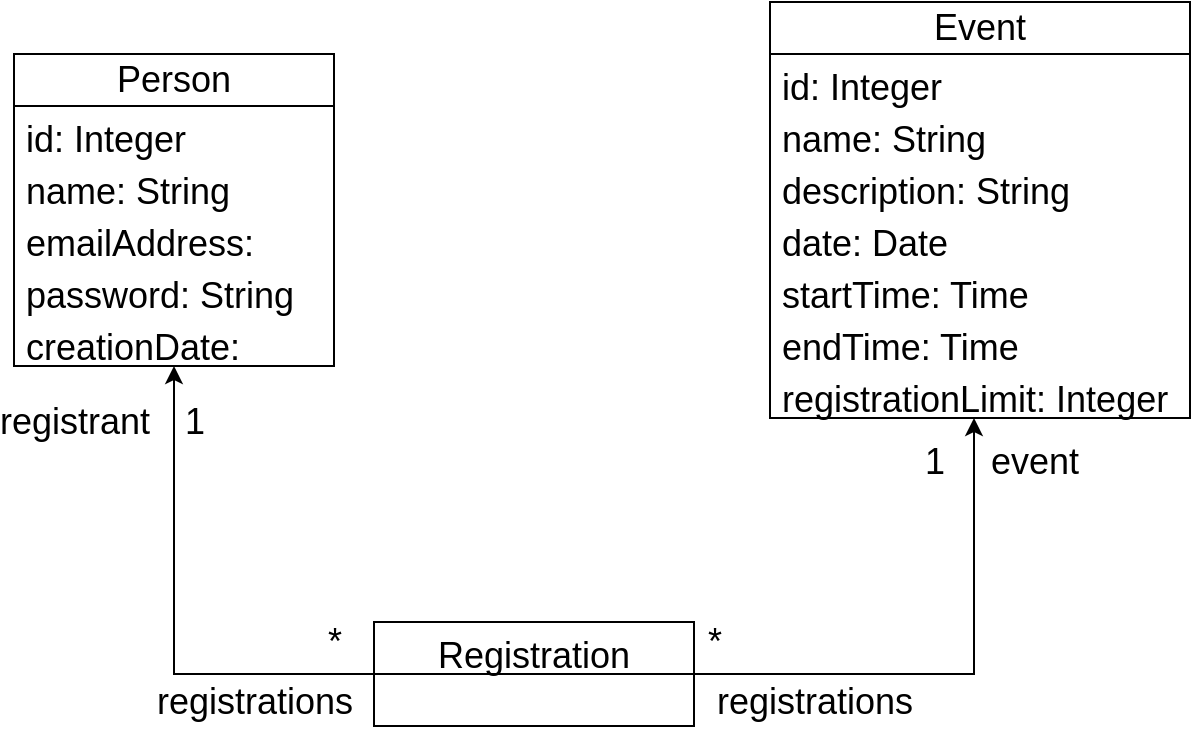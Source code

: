 <mxfile version="24.7.16">
  <diagram name="Page-1" id="psS7wmOHLbgppXE1PZr3">
    <mxGraphModel dx="2074" dy="1126" grid="1" gridSize="10" guides="1" tooltips="1" connect="1" arrows="1" fold="1" page="1" pageScale="1" pageWidth="850" pageHeight="1100" math="0" shadow="0">
      <root>
        <mxCell id="0" />
        <mxCell id="1" parent="0" />
        <mxCell id="XQQ9kC0VtD_jCIsFCZry-12" style="edgeStyle=orthogonalEdgeStyle;rounded=0;orthogonalLoop=1;jettySize=auto;html=1;startArrow=classic;startFill=1;endArrow=none;endFill=0;fontSize=18;fontStyle=0" edge="1" parent="1" source="yvPCApH2F3Dqxlk0UL5A-6" target="XQQ9kC0VtD_jCIsFCZry-8">
          <mxGeometry relative="1" as="geometry">
            <Array as="points">
              <mxPoint x="240" y="556" />
            </Array>
          </mxGeometry>
        </mxCell>
        <mxCell id="XQQ9kC0VtD_jCIsFCZry-14" value="1" style="edgeLabel;html=1;align=center;verticalAlign=middle;resizable=0;points=[];fontSize=18;fontStyle=0" vertex="1" connectable="0" parent="XQQ9kC0VtD_jCIsFCZry-12">
          <mxGeometry x="-0.701" y="2" relative="1" as="geometry">
            <mxPoint x="8" y="-10" as="offset" />
          </mxGeometry>
        </mxCell>
        <mxCell id="XQQ9kC0VtD_jCIsFCZry-15" value="registrant" style="edgeLabel;html=1;align=center;verticalAlign=middle;resizable=0;points=[];fontSize=18;fontStyle=0" vertex="1" connectable="0" parent="XQQ9kC0VtD_jCIsFCZry-12">
          <mxGeometry x="-0.685" y="-2" relative="1" as="geometry">
            <mxPoint x="-48" y="-12" as="offset" />
          </mxGeometry>
        </mxCell>
        <mxCell id="XQQ9kC0VtD_jCIsFCZry-20" value="registrations" style="edgeLabel;html=1;align=center;verticalAlign=middle;resizable=0;points=[];fontSize=18;fontStyle=0" vertex="1" connectable="0" parent="XQQ9kC0VtD_jCIsFCZry-12">
          <mxGeometry x="0.567" y="1" relative="1" as="geometry">
            <mxPoint x="-5" y="15" as="offset" />
          </mxGeometry>
        </mxCell>
        <mxCell id="XQQ9kC0VtD_jCIsFCZry-21" value="*" style="edgeLabel;html=1;align=center;verticalAlign=middle;resizable=0;points=[];fontSize=18;fontStyle=0" vertex="1" connectable="0" parent="XQQ9kC0VtD_jCIsFCZry-12">
          <mxGeometry x="0.315" y="1" relative="1" as="geometry">
            <mxPoint x="67" y="-15" as="offset" />
          </mxGeometry>
        </mxCell>
        <mxCell id="yvPCApH2F3Dqxlk0UL5A-6" value="Person" style="swimlane;fontStyle=0;childLayout=stackLayout;horizontal=1;startSize=26;fillColor=none;horizontalStack=0;resizeParent=1;resizeParentMax=0;resizeLast=0;collapsible=1;marginBottom=0;whiteSpace=wrap;html=1;fontSize=18;" parent="1" vertex="1">
          <mxGeometry x="160" y="246" width="160" height="156" as="geometry" />
        </mxCell>
        <mxCell id="XQQ9kC0VtD_jCIsFCZry-1" value="id: Integer" style="text;strokeColor=none;fillColor=none;align=left;verticalAlign=top;spacingLeft=4;spacingRight=4;overflow=hidden;rotatable=0;points=[[0,0.5],[1,0.5]];portConstraint=eastwest;whiteSpace=wrap;html=1;fontSize=18;fontStyle=0" vertex="1" parent="yvPCApH2F3Dqxlk0UL5A-6">
          <mxGeometry y="26" width="160" height="26" as="geometry" />
        </mxCell>
        <mxCell id="yvPCApH2F3Dqxlk0UL5A-7" value="name: String" style="text;strokeColor=none;fillColor=none;align=left;verticalAlign=top;spacingLeft=4;spacingRight=4;overflow=hidden;rotatable=0;points=[[0,0.5],[1,0.5]];portConstraint=eastwest;whiteSpace=wrap;html=1;fontSize=18;fontStyle=0" parent="yvPCApH2F3Dqxlk0UL5A-6" vertex="1">
          <mxGeometry y="52" width="160" height="26" as="geometry" />
        </mxCell>
        <mxCell id="yvPCApH2F3Dqxlk0UL5A-10" value="emailAddress: String" style="text;strokeColor=none;fillColor=none;align=left;verticalAlign=top;spacingLeft=4;spacingRight=4;overflow=hidden;rotatable=0;points=[[0,0.5],[1,0.5]];portConstraint=eastwest;whiteSpace=wrap;html=1;fontSize=18;fontStyle=0" parent="yvPCApH2F3Dqxlk0UL5A-6" vertex="1">
          <mxGeometry y="78" width="160" height="26" as="geometry" />
        </mxCell>
        <mxCell id="yvPCApH2F3Dqxlk0UL5A-8" value="password: String" style="text;strokeColor=none;fillColor=none;align=left;verticalAlign=top;spacingLeft=4;spacingRight=4;overflow=hidden;rotatable=0;points=[[0,0.5],[1,0.5]];portConstraint=eastwest;whiteSpace=wrap;html=1;fontSize=18;fontStyle=0" parent="yvPCApH2F3Dqxlk0UL5A-6" vertex="1">
          <mxGeometry y="104" width="160" height="26" as="geometry" />
        </mxCell>
        <mxCell id="yvPCApH2F3Dqxlk0UL5A-9" value="&lt;div style=&quot;font-size: 18px;&quot;&gt;creationDate: Date&lt;/div&gt;" style="text;strokeColor=none;fillColor=none;align=left;verticalAlign=top;spacingLeft=4;spacingRight=4;overflow=hidden;rotatable=0;points=[[0,0.5],[1,0.5]];portConstraint=eastwest;whiteSpace=wrap;html=1;fontSize=18;fontStyle=0" parent="yvPCApH2F3Dqxlk0UL5A-6" vertex="1">
          <mxGeometry y="130" width="160" height="26" as="geometry" />
        </mxCell>
        <mxCell id="XQQ9kC0VtD_jCIsFCZry-13" style="edgeStyle=orthogonalEdgeStyle;rounded=0;orthogonalLoop=1;jettySize=auto;html=1;endArrow=none;endFill=0;startArrow=classic;startFill=1;fontSize=18;fontStyle=0" edge="1" parent="1" source="yvPCApH2F3Dqxlk0UL5A-11" target="XQQ9kC0VtD_jCIsFCZry-8">
          <mxGeometry relative="1" as="geometry">
            <Array as="points">
              <mxPoint x="640" y="556" />
            </Array>
          </mxGeometry>
        </mxCell>
        <mxCell id="XQQ9kC0VtD_jCIsFCZry-16" value="1" style="edgeLabel;html=1;align=center;verticalAlign=middle;resizable=0;points=[];fontSize=18;fontStyle=0" vertex="1" connectable="0" parent="XQQ9kC0VtD_jCIsFCZry-13">
          <mxGeometry x="-0.791" y="4" relative="1" as="geometry">
            <mxPoint x="-24" y="-6" as="offset" />
          </mxGeometry>
        </mxCell>
        <mxCell id="XQQ9kC0VtD_jCIsFCZry-17" value="event" style="edgeLabel;html=1;align=center;verticalAlign=middle;resizable=0;points=[];fontSize=18;fontStyle=0" vertex="1" connectable="0" parent="XQQ9kC0VtD_jCIsFCZry-13">
          <mxGeometry x="-0.567" y="-1" relative="1" as="geometry">
            <mxPoint x="31" y="-36" as="offset" />
          </mxGeometry>
        </mxCell>
        <mxCell id="XQQ9kC0VtD_jCIsFCZry-18" value="registrations" style="edgeLabel;html=1;align=center;verticalAlign=middle;resizable=0;points=[];fontSize=18;fontStyle=0" vertex="1" connectable="0" parent="XQQ9kC0VtD_jCIsFCZry-13">
          <mxGeometry x="0.672" y="-2" relative="1" as="geometry">
            <mxPoint x="16" y="16" as="offset" />
          </mxGeometry>
        </mxCell>
        <mxCell id="XQQ9kC0VtD_jCIsFCZry-19" value="*" style="edgeLabel;html=1;align=center;verticalAlign=middle;resizable=0;points=[];fontSize=18;fontStyle=0" vertex="1" connectable="0" parent="XQQ9kC0VtD_jCIsFCZry-13">
          <mxGeometry x="0.179" y="1" relative="1" as="geometry">
            <mxPoint x="-100" y="-17" as="offset" />
          </mxGeometry>
        </mxCell>
        <mxCell id="yvPCApH2F3Dqxlk0UL5A-11" value="Event" style="swimlane;fontStyle=0;childLayout=stackLayout;horizontal=1;startSize=26;fillColor=none;horizontalStack=0;resizeParent=1;resizeParentMax=0;resizeLast=0;collapsible=1;marginBottom=0;whiteSpace=wrap;html=1;fontSize=18;" parent="1" vertex="1">
          <mxGeometry x="538" y="220" width="210" height="208" as="geometry" />
        </mxCell>
        <mxCell id="XQQ9kC0VtD_jCIsFCZry-2" value="id: Integer" style="text;strokeColor=none;fillColor=none;align=left;verticalAlign=top;spacingLeft=4;spacingRight=4;overflow=hidden;rotatable=0;points=[[0,0.5],[1,0.5]];portConstraint=eastwest;whiteSpace=wrap;html=1;fontSize=18;fontStyle=0" vertex="1" parent="yvPCApH2F3Dqxlk0UL5A-11">
          <mxGeometry y="26" width="210" height="26" as="geometry" />
        </mxCell>
        <mxCell id="yvPCApH2F3Dqxlk0UL5A-12" value="name: String" style="text;strokeColor=none;fillColor=none;align=left;verticalAlign=top;spacingLeft=4;spacingRight=4;overflow=hidden;rotatable=0;points=[[0,0.5],[1,0.5]];portConstraint=eastwest;whiteSpace=wrap;html=1;fontSize=18;fontStyle=0" parent="yvPCApH2F3Dqxlk0UL5A-11" vertex="1">
          <mxGeometry y="52" width="210" height="26" as="geometry" />
        </mxCell>
        <mxCell id="yvPCApH2F3Dqxlk0UL5A-13" value="description: String" style="text;strokeColor=none;fillColor=none;align=left;verticalAlign=top;spacingLeft=4;spacingRight=4;overflow=hidden;rotatable=0;points=[[0,0.5],[1,0.5]];portConstraint=eastwest;whiteSpace=wrap;html=1;fontSize=18;fontStyle=0" parent="yvPCApH2F3Dqxlk0UL5A-11" vertex="1">
          <mxGeometry y="78" width="210" height="26" as="geometry" />
        </mxCell>
        <mxCell id="yvPCApH2F3Dqxlk0UL5A-14" value="date: Date" style="text;strokeColor=none;fillColor=none;align=left;verticalAlign=top;spacingLeft=4;spacingRight=4;overflow=hidden;rotatable=0;points=[[0,0.5],[1,0.5]];portConstraint=eastwest;whiteSpace=wrap;html=1;fontSize=18;fontStyle=0" parent="yvPCApH2F3Dqxlk0UL5A-11" vertex="1">
          <mxGeometry y="104" width="210" height="26" as="geometry" />
        </mxCell>
        <mxCell id="yvPCApH2F3Dqxlk0UL5A-15" value="startTime: Time" style="text;strokeColor=none;fillColor=none;align=left;verticalAlign=top;spacingLeft=4;spacingRight=4;overflow=hidden;rotatable=0;points=[[0,0.5],[1,0.5]];portConstraint=eastwest;whiteSpace=wrap;html=1;fontSize=18;fontStyle=0" parent="yvPCApH2F3Dqxlk0UL5A-11" vertex="1">
          <mxGeometry y="130" width="210" height="26" as="geometry" />
        </mxCell>
        <mxCell id="yvPCApH2F3Dqxlk0UL5A-16" value="endTime: Time" style="text;strokeColor=none;fillColor=none;align=left;verticalAlign=top;spacingLeft=4;spacingRight=4;overflow=hidden;rotatable=0;points=[[0,0.5],[1,0.5]];portConstraint=eastwest;whiteSpace=wrap;html=1;fontSize=18;fontStyle=0" parent="yvPCApH2F3Dqxlk0UL5A-11" vertex="1">
          <mxGeometry y="156" width="210" height="26" as="geometry" />
        </mxCell>
        <mxCell id="yvPCApH2F3Dqxlk0UL5A-17" value="registrationLimit: Integer" style="text;strokeColor=none;fillColor=none;align=left;verticalAlign=top;spacingLeft=4;spacingRight=4;overflow=hidden;rotatable=0;points=[[0,0.5],[1,0.5]];portConstraint=eastwest;whiteSpace=wrap;html=1;fontSize=18;fontStyle=0" parent="yvPCApH2F3Dqxlk0UL5A-11" vertex="1">
          <mxGeometry y="182" width="210" height="26" as="geometry" />
        </mxCell>
        <mxCell id="XQQ9kC0VtD_jCIsFCZry-8" value="&lt;div&gt;Registration&lt;/div&gt;&lt;div&gt;&lt;br&gt;&lt;/div&gt;" style="swimlane;fontStyle=0;align=center;verticalAlign=top;childLayout=stackLayout;horizontal=1;startSize=26;horizontalStack=0;resizeParent=1;resizeParentMax=0;resizeLast=0;collapsible=1;marginBottom=0;whiteSpace=wrap;html=1;fontSize=18;" vertex="1" parent="1">
          <mxGeometry x="340" y="530" width="160" height="52" as="geometry" />
        </mxCell>
      </root>
    </mxGraphModel>
  </diagram>
</mxfile>
